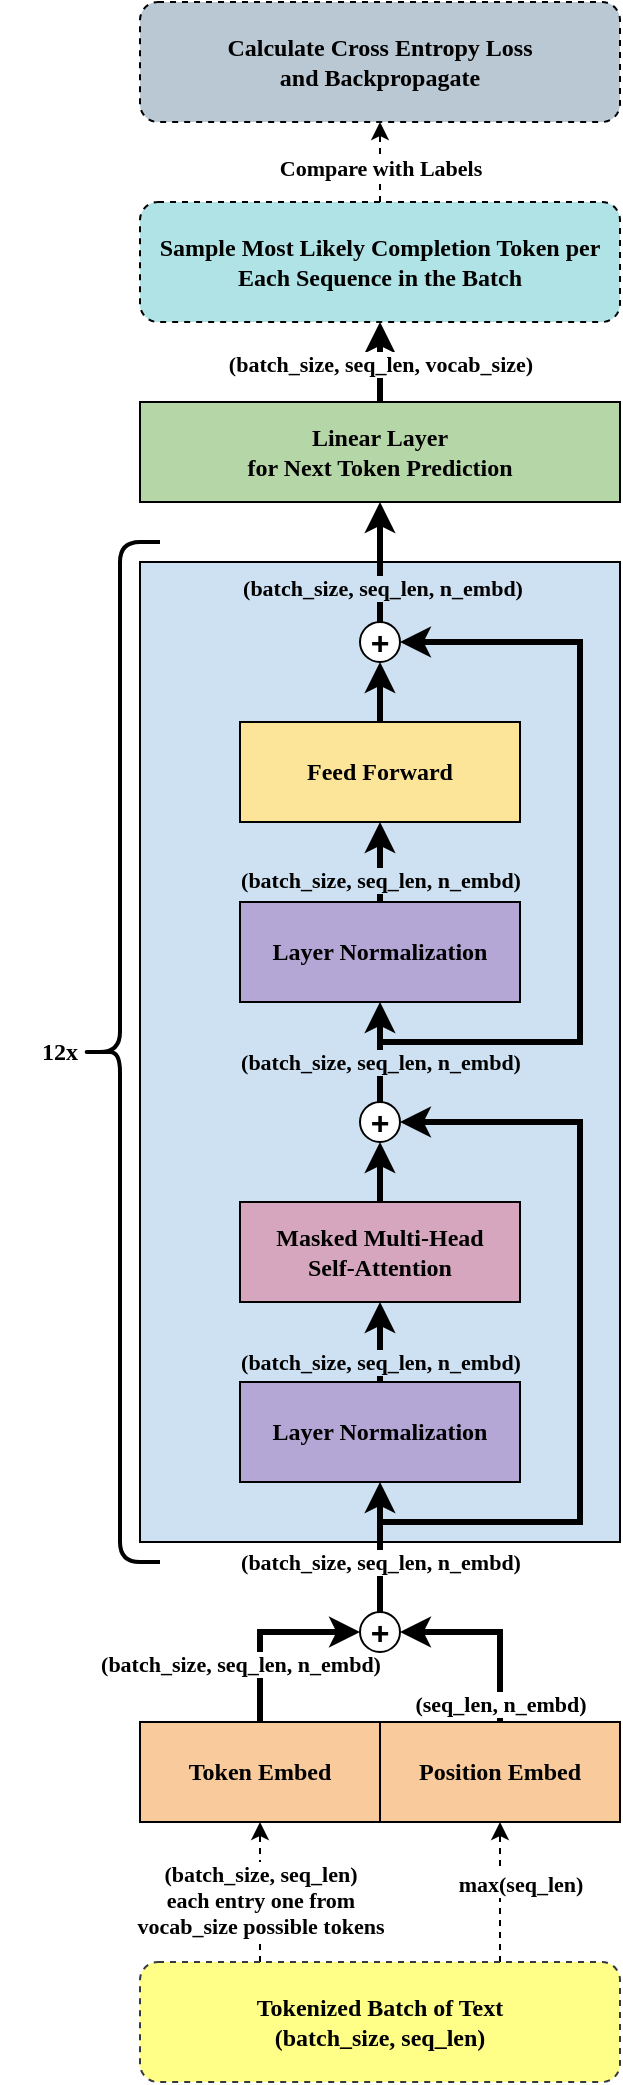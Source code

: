 <mxfile version="24.6.0" type="device">
  <diagram name="Seite-1" id="7AfbAOVhyWzLStQBeojI">
    <mxGraphModel dx="1434" dy="1959" grid="1" gridSize="10" guides="1" tooltips="1" connect="1" arrows="1" fold="1" page="1" pageScale="1" pageWidth="827" pageHeight="1169" math="0" shadow="0">
      <root>
        <mxCell id="0" />
        <mxCell id="1" parent="0" />
        <mxCell id="bhsXBdPBo5J4HtBSqnmw-1" value="" style="rounded=0;whiteSpace=wrap;html=1;fillColor=#CEE1F2;strokeColor=#000000;" parent="1" vertex="1">
          <mxGeometry x="160" y="80" width="240" height="490" as="geometry" />
        </mxCell>
        <mxCell id="wcFLDxR201SqoesqKm1r-9" style="edgeStyle=orthogonalEdgeStyle;rounded=0;orthogonalLoop=1;jettySize=auto;html=1;exitX=0.5;exitY=0;exitDx=0;exitDy=0;entryX=0.5;entryY=1;entryDx=0;entryDy=0;strokeWidth=3;" edge="1" parent="1" source="bhsXBdPBo5J4HtBSqnmw-2" target="wcFLDxR201SqoesqKm1r-8">
          <mxGeometry relative="1" as="geometry" />
        </mxCell>
        <mxCell id="bhsXBdPBo5J4HtBSqnmw-2" value="&lt;b&gt;Masked Multi-Head&lt;br&gt;Self-Attention&lt;/b&gt;" style="rounded=0;whiteSpace=wrap;html=1;fillColor=#D5A6BD;fontFamily=Verdana;" parent="1" vertex="1">
          <mxGeometry x="210" y="400" width="140" height="50" as="geometry" />
        </mxCell>
        <mxCell id="wcFLDxR201SqoesqKm1r-16" style="edgeStyle=orthogonalEdgeStyle;rounded=0;orthogonalLoop=1;jettySize=auto;html=1;entryX=0.5;entryY=1;entryDx=0;entryDy=0;strokeWidth=3;exitX=0.5;exitY=0;exitDx=0;exitDy=0;" edge="1" parent="1" source="wcFLDxR201SqoesqKm1r-63" target="bhsXBdPBo5J4HtBSqnmw-4">
          <mxGeometry relative="1" as="geometry">
            <mxPoint x="280" y="350" as="sourcePoint" />
          </mxGeometry>
        </mxCell>
        <mxCell id="wcFLDxR201SqoesqKm1r-52" value="&lt;b&gt;(batch_size, seq_len, n_embd)&lt;/b&gt;" style="edgeLabel;html=1;align=center;verticalAlign=middle;resizable=0;points=[];labelBackgroundColor=#CEE1F2;fontFamily=Verdana;" vertex="1" connectable="0" parent="wcFLDxR201SqoesqKm1r-16">
          <mxGeometry x="-0.133" y="-3" relative="1" as="geometry">
            <mxPoint x="-3" y="6" as="offset" />
          </mxGeometry>
        </mxCell>
        <mxCell id="wcFLDxR201SqoesqKm1r-18" style="edgeStyle=orthogonalEdgeStyle;rounded=0;orthogonalLoop=1;jettySize=auto;html=1;exitX=0.5;exitY=0;exitDx=0;exitDy=0;entryX=0.5;entryY=1;entryDx=0;entryDy=0;strokeWidth=3;" edge="1" parent="1" source="bhsXBdPBo5J4HtBSqnmw-4" target="wcFLDxR201SqoesqKm1r-17">
          <mxGeometry relative="1" as="geometry" />
        </mxCell>
        <mxCell id="wcFLDxR201SqoesqKm1r-20" style="edgeStyle=orthogonalEdgeStyle;rounded=0;orthogonalLoop=1;jettySize=auto;html=1;entryX=1;entryY=0.5;entryDx=0;entryDy=0;strokeWidth=3;" edge="1" parent="1" target="wcFLDxR201SqoesqKm1r-17">
          <mxGeometry relative="1" as="geometry">
            <mxPoint x="280" y="320" as="sourcePoint" />
            <Array as="points">
              <mxPoint x="380" y="320" />
              <mxPoint x="380" y="120" />
            </Array>
          </mxGeometry>
        </mxCell>
        <mxCell id="bhsXBdPBo5J4HtBSqnmw-4" value="&lt;b&gt;Feed Forward&lt;/b&gt;" style="rounded=0;whiteSpace=wrap;html=1;fillColor=#FCE599;fontFamily=Verdana;" parent="1" vertex="1">
          <mxGeometry x="210" y="160" width="140" height="50" as="geometry" />
        </mxCell>
        <mxCell id="wcFLDxR201SqoesqKm1r-5" style="edgeStyle=orthogonalEdgeStyle;rounded=0;orthogonalLoop=1;jettySize=auto;html=1;exitX=0.5;exitY=0;exitDx=0;exitDy=0;entryX=0;entryY=0.5;entryDx=0;entryDy=0;strokeWidth=3;" edge="1" parent="1" source="bhsXBdPBo5J4HtBSqnmw-6" target="wcFLDxR201SqoesqKm1r-4">
          <mxGeometry relative="1" as="geometry" />
        </mxCell>
        <mxCell id="wcFLDxR201SqoesqKm1r-50" value="&lt;b&gt;(batch_size, seq_len, n_embd)&lt;/b&gt;" style="edgeLabel;html=1;align=center;verticalAlign=middle;resizable=0;points=[];fontFamily=Verdana;" vertex="1" connectable="0" parent="wcFLDxR201SqoesqKm1r-5">
          <mxGeometry x="-0.396" y="1" relative="1" as="geometry">
            <mxPoint x="-9" y="-1" as="offset" />
          </mxGeometry>
        </mxCell>
        <mxCell id="bhsXBdPBo5J4HtBSqnmw-6" value="&lt;b&gt;Token Embed&lt;/b&gt;" style="rounded=0;whiteSpace=wrap;html=1;fillColor=#F9CB9C;fontFamily=Verdana;" parent="1" vertex="1">
          <mxGeometry x="160" y="660" width="120" height="50" as="geometry" />
        </mxCell>
        <mxCell id="wcFLDxR201SqoesqKm1r-41" style="edgeStyle=orthogonalEdgeStyle;rounded=0;orthogonalLoop=1;jettySize=auto;html=1;exitX=0.5;exitY=0;exitDx=0;exitDy=0;strokeWidth=3;entryX=0.5;entryY=1;entryDx=0;entryDy=0;" edge="1" parent="1" source="bhsXBdPBo5J4HtBSqnmw-7" target="wcFLDxR201SqoesqKm1r-54">
          <mxGeometry relative="1" as="geometry">
            <mxPoint x="280" y="-60" as="targetPoint" />
          </mxGeometry>
        </mxCell>
        <mxCell id="wcFLDxR201SqoesqKm1r-42" value="&lt;b&gt;(batch_size, seq_len, vocab_size)&lt;/b&gt;" style="edgeLabel;html=1;align=center;verticalAlign=middle;resizable=0;points=[];fontFamily=Verdana;" vertex="1" connectable="0" parent="wcFLDxR201SqoesqKm1r-41">
          <mxGeometry x="0.09" y="-1" relative="1" as="geometry">
            <mxPoint x="-1" y="3" as="offset" />
          </mxGeometry>
        </mxCell>
        <mxCell id="bhsXBdPBo5J4HtBSqnmw-7" value="&lt;b&gt;Linear Layer&lt;br&gt;for Next Token Prediction&lt;/b&gt;" style="rounded=0;whiteSpace=wrap;html=1;fillColor=#B5D6A7;fontFamily=Verdana;" parent="1" vertex="1">
          <mxGeometry x="160" width="240" height="50" as="geometry" />
        </mxCell>
        <mxCell id="bhsXBdPBo5J4HtBSqnmw-9" value="" style="shape=curlyBracket;whiteSpace=wrap;html=1;rounded=1;labelPosition=left;verticalLabelPosition=middle;align=right;verticalAlign=middle;strokeWidth=2;" parent="1" vertex="1">
          <mxGeometry x="130" y="70" width="40" height="510" as="geometry" />
        </mxCell>
        <mxCell id="wcFLDxR201SqoesqKm1r-6" style="edgeStyle=orthogonalEdgeStyle;rounded=0;orthogonalLoop=1;jettySize=auto;html=1;exitX=0.5;exitY=0;exitDx=0;exitDy=0;entryX=1;entryY=0.5;entryDx=0;entryDy=0;strokeWidth=3;" edge="1" parent="1" source="wcFLDxR201SqoesqKm1r-1" target="wcFLDxR201SqoesqKm1r-4">
          <mxGeometry relative="1" as="geometry" />
        </mxCell>
        <mxCell id="wcFLDxR201SqoesqKm1r-51" value="&lt;b&gt;(seq_len, n_embd)&lt;/b&gt;" style="edgeLabel;html=1;align=center;verticalAlign=middle;resizable=0;points=[];fontFamily=Verdana;" vertex="1" connectable="0" parent="wcFLDxR201SqoesqKm1r-6">
          <mxGeometry x="-0.523" y="-1" relative="1" as="geometry">
            <mxPoint x="-1" y="13" as="offset" />
          </mxGeometry>
        </mxCell>
        <mxCell id="wcFLDxR201SqoesqKm1r-1" value="&lt;b&gt;Position Embed&lt;/b&gt;" style="rounded=0;whiteSpace=wrap;html=1;fillColor=#F9CB9C;fontFamily=Verdana;" vertex="1" parent="1">
          <mxGeometry x="280" y="660" width="120" height="50" as="geometry" />
        </mxCell>
        <mxCell id="wcFLDxR201SqoesqKm1r-2" value="12x" style="text;html=1;align=center;verticalAlign=middle;whiteSpace=wrap;rounded=0;fontStyle=1;fontFamily=Verdana;" vertex="1" parent="1">
          <mxGeometry x="90" y="310" width="60" height="30" as="geometry" />
        </mxCell>
        <mxCell id="wcFLDxR201SqoesqKm1r-7" style="edgeStyle=orthogonalEdgeStyle;rounded=0;orthogonalLoop=1;jettySize=auto;html=1;exitX=0.5;exitY=0;exitDx=0;exitDy=0;entryX=0.5;entryY=1;entryDx=0;entryDy=0;strokeWidth=3;" edge="1" parent="1" source="wcFLDxR201SqoesqKm1r-4" target="wcFLDxR201SqoesqKm1r-58">
          <mxGeometry relative="1" as="geometry" />
        </mxCell>
        <mxCell id="wcFLDxR201SqoesqKm1r-37" value="&lt;b&gt;(batch_size, seq_len, n_embd)&lt;/b&gt;" style="edgeLabel;html=1;align=center;verticalAlign=middle;resizable=0;points=[];fontFamily=Verdana;" vertex="1" connectable="0" parent="wcFLDxR201SqoesqKm1r-7">
          <mxGeometry x="-0.25" y="-2" relative="1" as="geometry">
            <mxPoint x="-2" y="-1" as="offset" />
          </mxGeometry>
        </mxCell>
        <mxCell id="wcFLDxR201SqoesqKm1r-4" value="" style="ellipse;whiteSpace=wrap;html=1;aspect=fixed;align=center;" vertex="1" parent="1">
          <mxGeometry x="270" y="605" width="20" height="20" as="geometry" />
        </mxCell>
        <mxCell id="wcFLDxR201SqoesqKm1r-8" value="" style="ellipse;whiteSpace=wrap;html=1;aspect=fixed;" vertex="1" parent="1">
          <mxGeometry x="270" y="350" width="20" height="20" as="geometry" />
        </mxCell>
        <mxCell id="wcFLDxR201SqoesqKm1r-17" value="" style="ellipse;whiteSpace=wrap;html=1;aspect=fixed;" vertex="1" parent="1">
          <mxGeometry x="270" y="110" width="20" height="20" as="geometry" />
        </mxCell>
        <mxCell id="wcFLDxR201SqoesqKm1r-22" value="&lt;font style=&quot;font-size: 16px;&quot;&gt;&lt;b&gt;+&lt;/b&gt;&lt;/font&gt;" style="text;html=1;align=center;verticalAlign=middle;whiteSpace=wrap;rounded=0;" vertex="1" parent="1">
          <mxGeometry x="270" y="600" width="20" height="30" as="geometry" />
        </mxCell>
        <mxCell id="wcFLDxR201SqoesqKm1r-24" value="" style="edgeStyle=orthogonalEdgeStyle;rounded=0;orthogonalLoop=1;jettySize=auto;html=1;strokeWidth=3;" edge="1" parent="1" target="wcFLDxR201SqoesqKm1r-23">
          <mxGeometry relative="1" as="geometry">
            <mxPoint x="280" y="550" as="sourcePoint" />
            <mxPoint x="290" y="440" as="targetPoint" />
            <Array as="points">
              <mxPoint x="280" y="560" />
              <mxPoint x="380" y="560" />
              <mxPoint x="380" y="360" />
            </Array>
          </mxGeometry>
        </mxCell>
        <mxCell id="wcFLDxR201SqoesqKm1r-64" style="edgeStyle=orthogonalEdgeStyle;rounded=0;orthogonalLoop=1;jettySize=auto;html=1;exitX=0.5;exitY=0;exitDx=0;exitDy=0;entryX=0.5;entryY=1;entryDx=0;entryDy=0;strokeWidth=3;" edge="1" parent="1" source="wcFLDxR201SqoesqKm1r-23" target="wcFLDxR201SqoesqKm1r-63">
          <mxGeometry relative="1" as="geometry" />
        </mxCell>
        <mxCell id="wcFLDxR201SqoesqKm1r-23" value="&lt;font style=&quot;font-size: 16px;&quot;&gt;&lt;b&gt;+&lt;/b&gt;&lt;/font&gt;" style="text;html=1;align=center;verticalAlign=middle;whiteSpace=wrap;rounded=0;" vertex="1" parent="1">
          <mxGeometry x="270" y="350" width="20" height="20" as="geometry" />
        </mxCell>
        <mxCell id="wcFLDxR201SqoesqKm1r-25" value="&lt;font style=&quot;font-size: 16px;&quot;&gt;&lt;b&gt;+&lt;/b&gt;&lt;/font&gt;" style="text;html=1;align=center;verticalAlign=middle;whiteSpace=wrap;rounded=0;" vertex="1" parent="1">
          <mxGeometry x="270" y="110" width="20" height="20" as="geometry" />
        </mxCell>
        <mxCell id="wcFLDxR201SqoesqKm1r-21" style="edgeStyle=orthogonalEdgeStyle;rounded=0;orthogonalLoop=1;jettySize=auto;html=1;exitX=0.5;exitY=0;exitDx=0;exitDy=0;entryX=0.5;entryY=1;entryDx=0;entryDy=0;strokeWidth=3;" edge="1" parent="1" source="wcFLDxR201SqoesqKm1r-25" target="bhsXBdPBo5J4HtBSqnmw-7">
          <mxGeometry relative="1" as="geometry">
            <mxPoint x="280" y="115" as="sourcePoint" />
          </mxGeometry>
        </mxCell>
        <mxCell id="wcFLDxR201SqoesqKm1r-38" value="(batch_size, seq_len, n_embd)" style="edgeLabel;html=1;align=center;verticalAlign=middle;resizable=0;points=[];fontStyle=1;labelBackgroundColor=#CEE1F2;fontFamily=Verdana;" vertex="1" connectable="0" parent="wcFLDxR201SqoesqKm1r-21">
          <mxGeometry x="-0.415" y="-1" relative="1" as="geometry">
            <mxPoint as="offset" />
          </mxGeometry>
        </mxCell>
        <mxCell id="wcFLDxR201SqoesqKm1r-44" style="edgeStyle=orthogonalEdgeStyle;rounded=0;orthogonalLoop=1;jettySize=auto;html=1;exitX=0.75;exitY=0;exitDx=0;exitDy=0;entryX=0.5;entryY=1;entryDx=0;entryDy=0;dashed=1;" edge="1" parent="1" source="wcFLDxR201SqoesqKm1r-47" target="wcFLDxR201SqoesqKm1r-1">
          <mxGeometry relative="1" as="geometry">
            <mxPoint x="340" y="760" as="sourcePoint" />
            <mxPoint x="340" y="720" as="targetPoint" />
          </mxGeometry>
        </mxCell>
        <mxCell id="wcFLDxR201SqoesqKm1r-45" value="&lt;b&gt;max(seq_len)&lt;/b&gt;" style="edgeLabel;html=1;align=center;verticalAlign=middle;resizable=0;points=[];fontFamily=Verdana;" vertex="1" connectable="0" parent="wcFLDxR201SqoesqKm1r-44">
          <mxGeometry x="-0.048" y="-2" relative="1" as="geometry">
            <mxPoint x="8" y="-6" as="offset" />
          </mxGeometry>
        </mxCell>
        <mxCell id="wcFLDxR201SqoesqKm1r-48" style="edgeStyle=orthogonalEdgeStyle;rounded=0;orthogonalLoop=1;jettySize=auto;html=1;exitX=0.25;exitY=0;exitDx=0;exitDy=0;entryX=0.5;entryY=1;entryDx=0;entryDy=0;dashed=1;" edge="1" parent="1" source="wcFLDxR201SqoesqKm1r-47" target="bhsXBdPBo5J4HtBSqnmw-6">
          <mxGeometry relative="1" as="geometry" />
        </mxCell>
        <mxCell id="wcFLDxR201SqoesqKm1r-49" value="&lt;b&gt;(batch_size, seq_len)&lt;br&gt;each entry one from &lt;br&gt;vocab_size possible tokens&lt;/b&gt;" style="edgeLabel;html=1;align=center;verticalAlign=middle;resizable=0;points=[];fontFamily=Verdana;" vertex="1" connectable="0" parent="wcFLDxR201SqoesqKm1r-48">
          <mxGeometry x="0.16" y="3" relative="1" as="geometry">
            <mxPoint x="3" y="9" as="offset" />
          </mxGeometry>
        </mxCell>
        <mxCell id="wcFLDxR201SqoesqKm1r-47" value="&lt;b&gt;Tokenized Batch of Text&lt;br&gt;(batch_size, seq_len)&lt;/b&gt;" style="rounded=1;whiteSpace=wrap;html=1;dashed=1;fillColor=#ffff88;strokeColor=#36393d;fontFamily=Verdana;" vertex="1" parent="1">
          <mxGeometry x="160" y="780" width="240" height="60" as="geometry" />
        </mxCell>
        <mxCell id="wcFLDxR201SqoesqKm1r-56" style="edgeStyle=orthogonalEdgeStyle;rounded=0;orthogonalLoop=1;jettySize=auto;html=1;exitX=0.5;exitY=0;exitDx=0;exitDy=0;entryX=0.5;entryY=1;entryDx=0;entryDy=0;dashed=1;" edge="1" parent="1" source="wcFLDxR201SqoesqKm1r-54" target="wcFLDxR201SqoesqKm1r-55">
          <mxGeometry relative="1" as="geometry" />
        </mxCell>
        <mxCell id="wcFLDxR201SqoesqKm1r-57" value="&lt;b&gt;Compare with Labels&lt;/b&gt;" style="edgeLabel;html=1;align=center;verticalAlign=middle;resizable=0;points=[];fontFamily=Verdana;" vertex="1" connectable="0" parent="wcFLDxR201SqoesqKm1r-56">
          <mxGeometry x="-0.15" y="-3" relative="1" as="geometry">
            <mxPoint x="-3" as="offset" />
          </mxGeometry>
        </mxCell>
        <mxCell id="wcFLDxR201SqoesqKm1r-54" value="Sample Most Likely Completion Token per Each Sequence in the Batch" style="rounded=1;whiteSpace=wrap;html=1;dashed=1;fontStyle=1;fillColor=#b0e3e6;strokeColor=#000000;fontFamily=Verdana;" vertex="1" parent="1">
          <mxGeometry x="160" y="-100" width="240" height="60" as="geometry" />
        </mxCell>
        <mxCell id="wcFLDxR201SqoesqKm1r-55" value="Calculate Cross Entropy Loss&lt;br&gt;and Backpropagate" style="rounded=1;whiteSpace=wrap;html=1;dashed=1;fontStyle=1;fillColor=#bac8d3;strokeColor=#000000;fontFamily=Verdana;" vertex="1" parent="1">
          <mxGeometry x="160" y="-200" width="240" height="60" as="geometry" />
        </mxCell>
        <mxCell id="wcFLDxR201SqoesqKm1r-60" style="edgeStyle=orthogonalEdgeStyle;rounded=0;orthogonalLoop=1;jettySize=auto;html=1;exitX=0.5;exitY=0;exitDx=0;exitDy=0;entryX=0.5;entryY=1;entryDx=0;entryDy=0;strokeWidth=3;" edge="1" parent="1" source="wcFLDxR201SqoesqKm1r-58" target="bhsXBdPBo5J4HtBSqnmw-2">
          <mxGeometry relative="1" as="geometry" />
        </mxCell>
        <mxCell id="wcFLDxR201SqoesqKm1r-58" value="&lt;b&gt;Layer Normalization&lt;/b&gt;" style="rounded=0;whiteSpace=wrap;html=1;fillColor=#B4A7D6;fontFamily=Verdana;" vertex="1" parent="1">
          <mxGeometry x="210" y="490" width="140" height="50" as="geometry" />
        </mxCell>
        <mxCell id="wcFLDxR201SqoesqKm1r-62" value="&lt;b&gt;(batch_size, seq_len, n_embd)&lt;/b&gt;" style="edgeLabel;html=1;align=center;verticalAlign=middle;resizable=0;points=[];labelBackgroundColor=#CEE1F2;fontFamily=Verdana;" vertex="1" connectable="0" parent="1">
          <mxGeometry x="280" y="480" as="geometry" />
        </mxCell>
        <mxCell id="wcFLDxR201SqoesqKm1r-63" value="&lt;b&gt;Layer Normalization&lt;/b&gt;" style="rounded=0;whiteSpace=wrap;html=1;fillColor=#B4A7D6;fontFamily=Verdana;" vertex="1" parent="1">
          <mxGeometry x="210" y="250" width="140" height="50" as="geometry" />
        </mxCell>
        <mxCell id="wcFLDxR201SqoesqKm1r-65" value="&lt;b&gt;(batch_size, seq_len, n_embd)&lt;/b&gt;" style="edgeLabel;html=1;align=center;verticalAlign=middle;resizable=0;points=[];labelBackgroundColor=#CEE1F2;fontFamily=Verdana;" vertex="1" connectable="0" parent="1">
          <mxGeometry x="280" y="330" as="geometry" />
        </mxCell>
      </root>
    </mxGraphModel>
  </diagram>
</mxfile>
